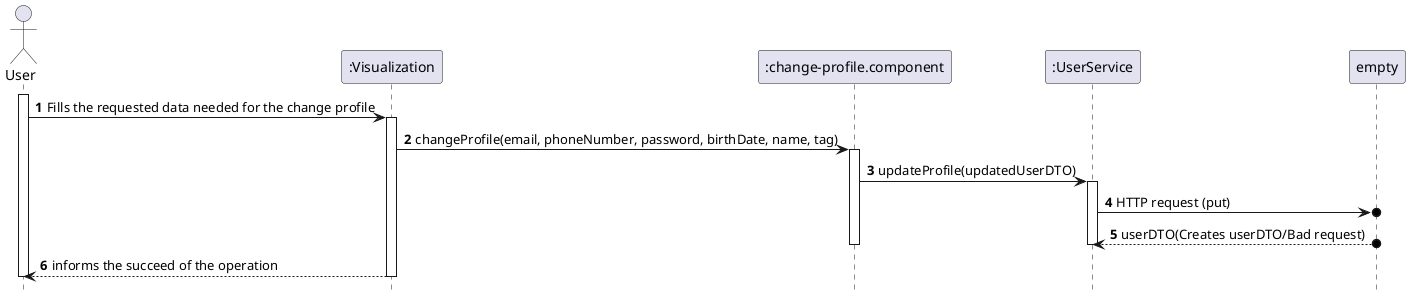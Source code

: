 @startuml
    hide footbox
        autonumber

        actor "User" as U
        participant ":Visualization" as SPA
        participant ":change-profile.component" as UC
        participant ":UserService" as US

        activate U
            U -> SPA : Fills the requested data needed for the change profile
            activate SPA
            SPA -> UC : changeProfile(email, phoneNumber, password, birthDate, name, tag)
            activate UC
            UC -> US : updateProfile(updatedUserDTO)
            activate US
            US ->o empty : HTTP request (put)
            empty o--> US : userDTO(Creates userDTO/Bad request)
            deactivate US
            deactivate UC
            SPA --> U : informs the succeed of the operation
            deactivate SPA
        deactivate U